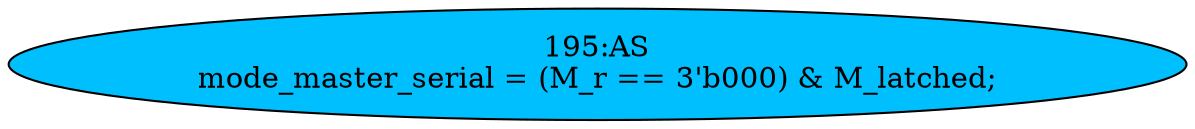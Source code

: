 strict digraph "" {
	node [label="\N"];
	"195:AS"	 [ast="<pyverilog.vparser.ast.Assign object at 0x7f1e4d7e2990>",
		def_var="['mode_master_serial']",
		fillcolor=deepskyblue,
		label="195:AS
mode_master_serial = (M_r == 3'b000) & M_latched;",
		statements="[]",
		style=filled,
		typ=Assign,
		use_var="['M_r', 'M_latched']"];
}
